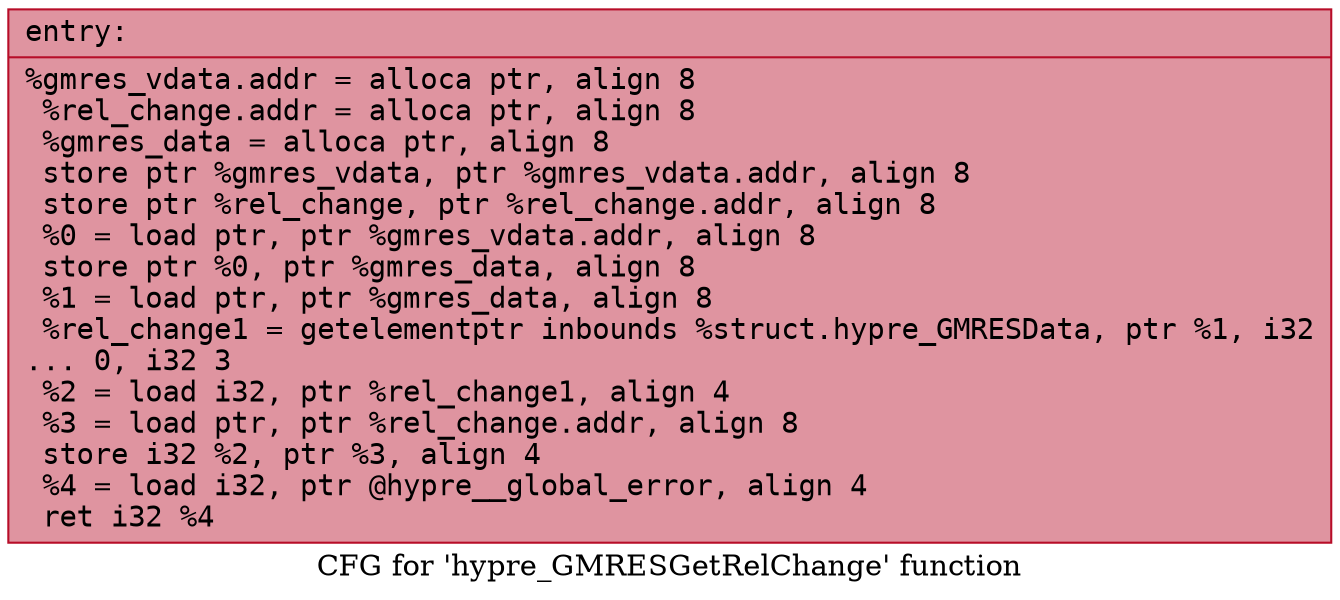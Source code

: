 digraph "CFG for 'hypre_GMRESGetRelChange' function" {
	label="CFG for 'hypre_GMRESGetRelChange' function";

	Node0x56458ac218b0 [shape=record,color="#b70d28ff", style=filled, fillcolor="#b70d2870" fontname="Courier",label="{entry:\l|  %gmres_vdata.addr = alloca ptr, align 8\l  %rel_change.addr = alloca ptr, align 8\l  %gmres_data = alloca ptr, align 8\l  store ptr %gmres_vdata, ptr %gmres_vdata.addr, align 8\l  store ptr %rel_change, ptr %rel_change.addr, align 8\l  %0 = load ptr, ptr %gmres_vdata.addr, align 8\l  store ptr %0, ptr %gmres_data, align 8\l  %1 = load ptr, ptr %gmres_data, align 8\l  %rel_change1 = getelementptr inbounds %struct.hypre_GMRESData, ptr %1, i32\l... 0, i32 3\l  %2 = load i32, ptr %rel_change1, align 4\l  %3 = load ptr, ptr %rel_change.addr, align 8\l  store i32 %2, ptr %3, align 4\l  %4 = load i32, ptr @hypre__global_error, align 4\l  ret i32 %4\l}"];
}
